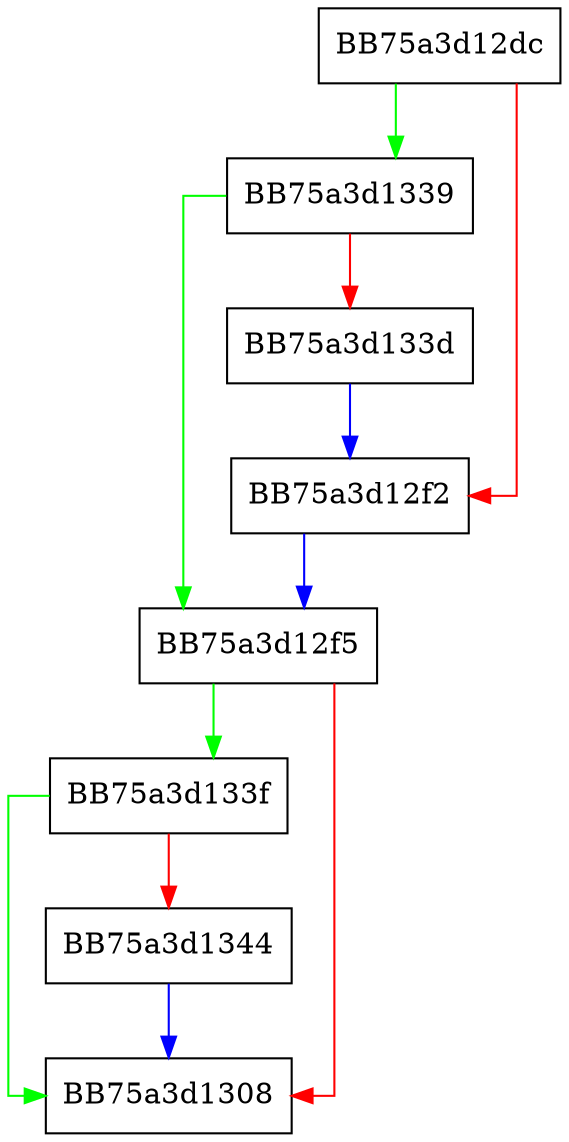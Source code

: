 digraph GetCacheConfigId {
  node [shape="box"];
  graph [splines=ortho];
  BB75a3d12dc -> BB75a3d1339 [color="green"];
  BB75a3d12dc -> BB75a3d12f2 [color="red"];
  BB75a3d12f2 -> BB75a3d12f5 [color="blue"];
  BB75a3d12f5 -> BB75a3d133f [color="green"];
  BB75a3d12f5 -> BB75a3d1308 [color="red"];
  BB75a3d1339 -> BB75a3d12f5 [color="green"];
  BB75a3d1339 -> BB75a3d133d [color="red"];
  BB75a3d133d -> BB75a3d12f2 [color="blue"];
  BB75a3d133f -> BB75a3d1308 [color="green"];
  BB75a3d133f -> BB75a3d1344 [color="red"];
  BB75a3d1344 -> BB75a3d1308 [color="blue"];
}